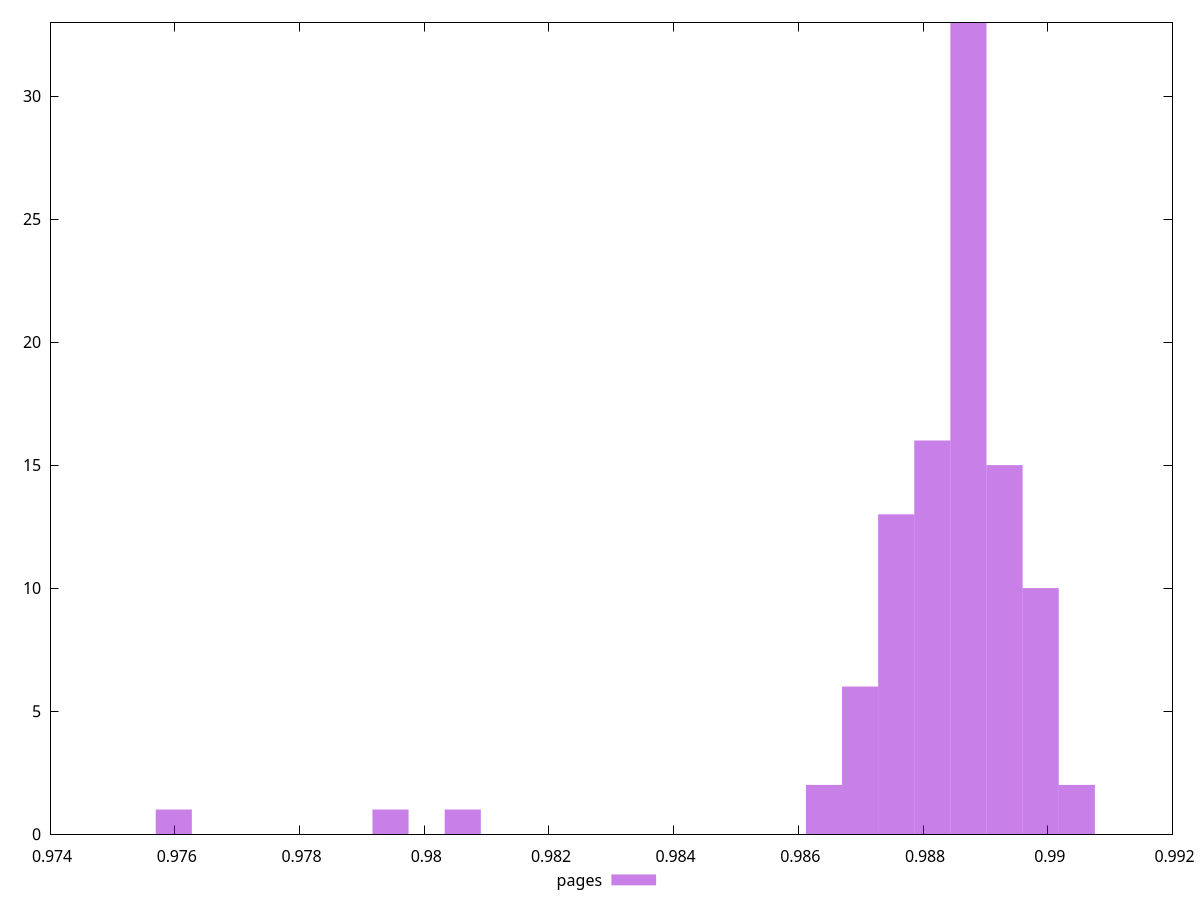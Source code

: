 $_pages <<EOF
0.9759851147829756 1
0.980618872004497 1
0.9898863864475401 10
0.9881487274894696 16
0.98930716679485 15
0.9869902881840892 6
0.9887279471421597 33
0.9875695078367794 13
0.9904656061002304 2
0.986411068531399 2
0.9794604326991166 1
EOF
set key outside below
set terminal pngcairo
set output "report_00004_2020-11-02T20-21-41.718Z/bootup-time/pages//hist.png"
set yrange [0:33]
set boxwidth 0.0005792196526901932
set style fill transparent solid 0.5 noborder
plot $_pages title "pages" with boxes ,